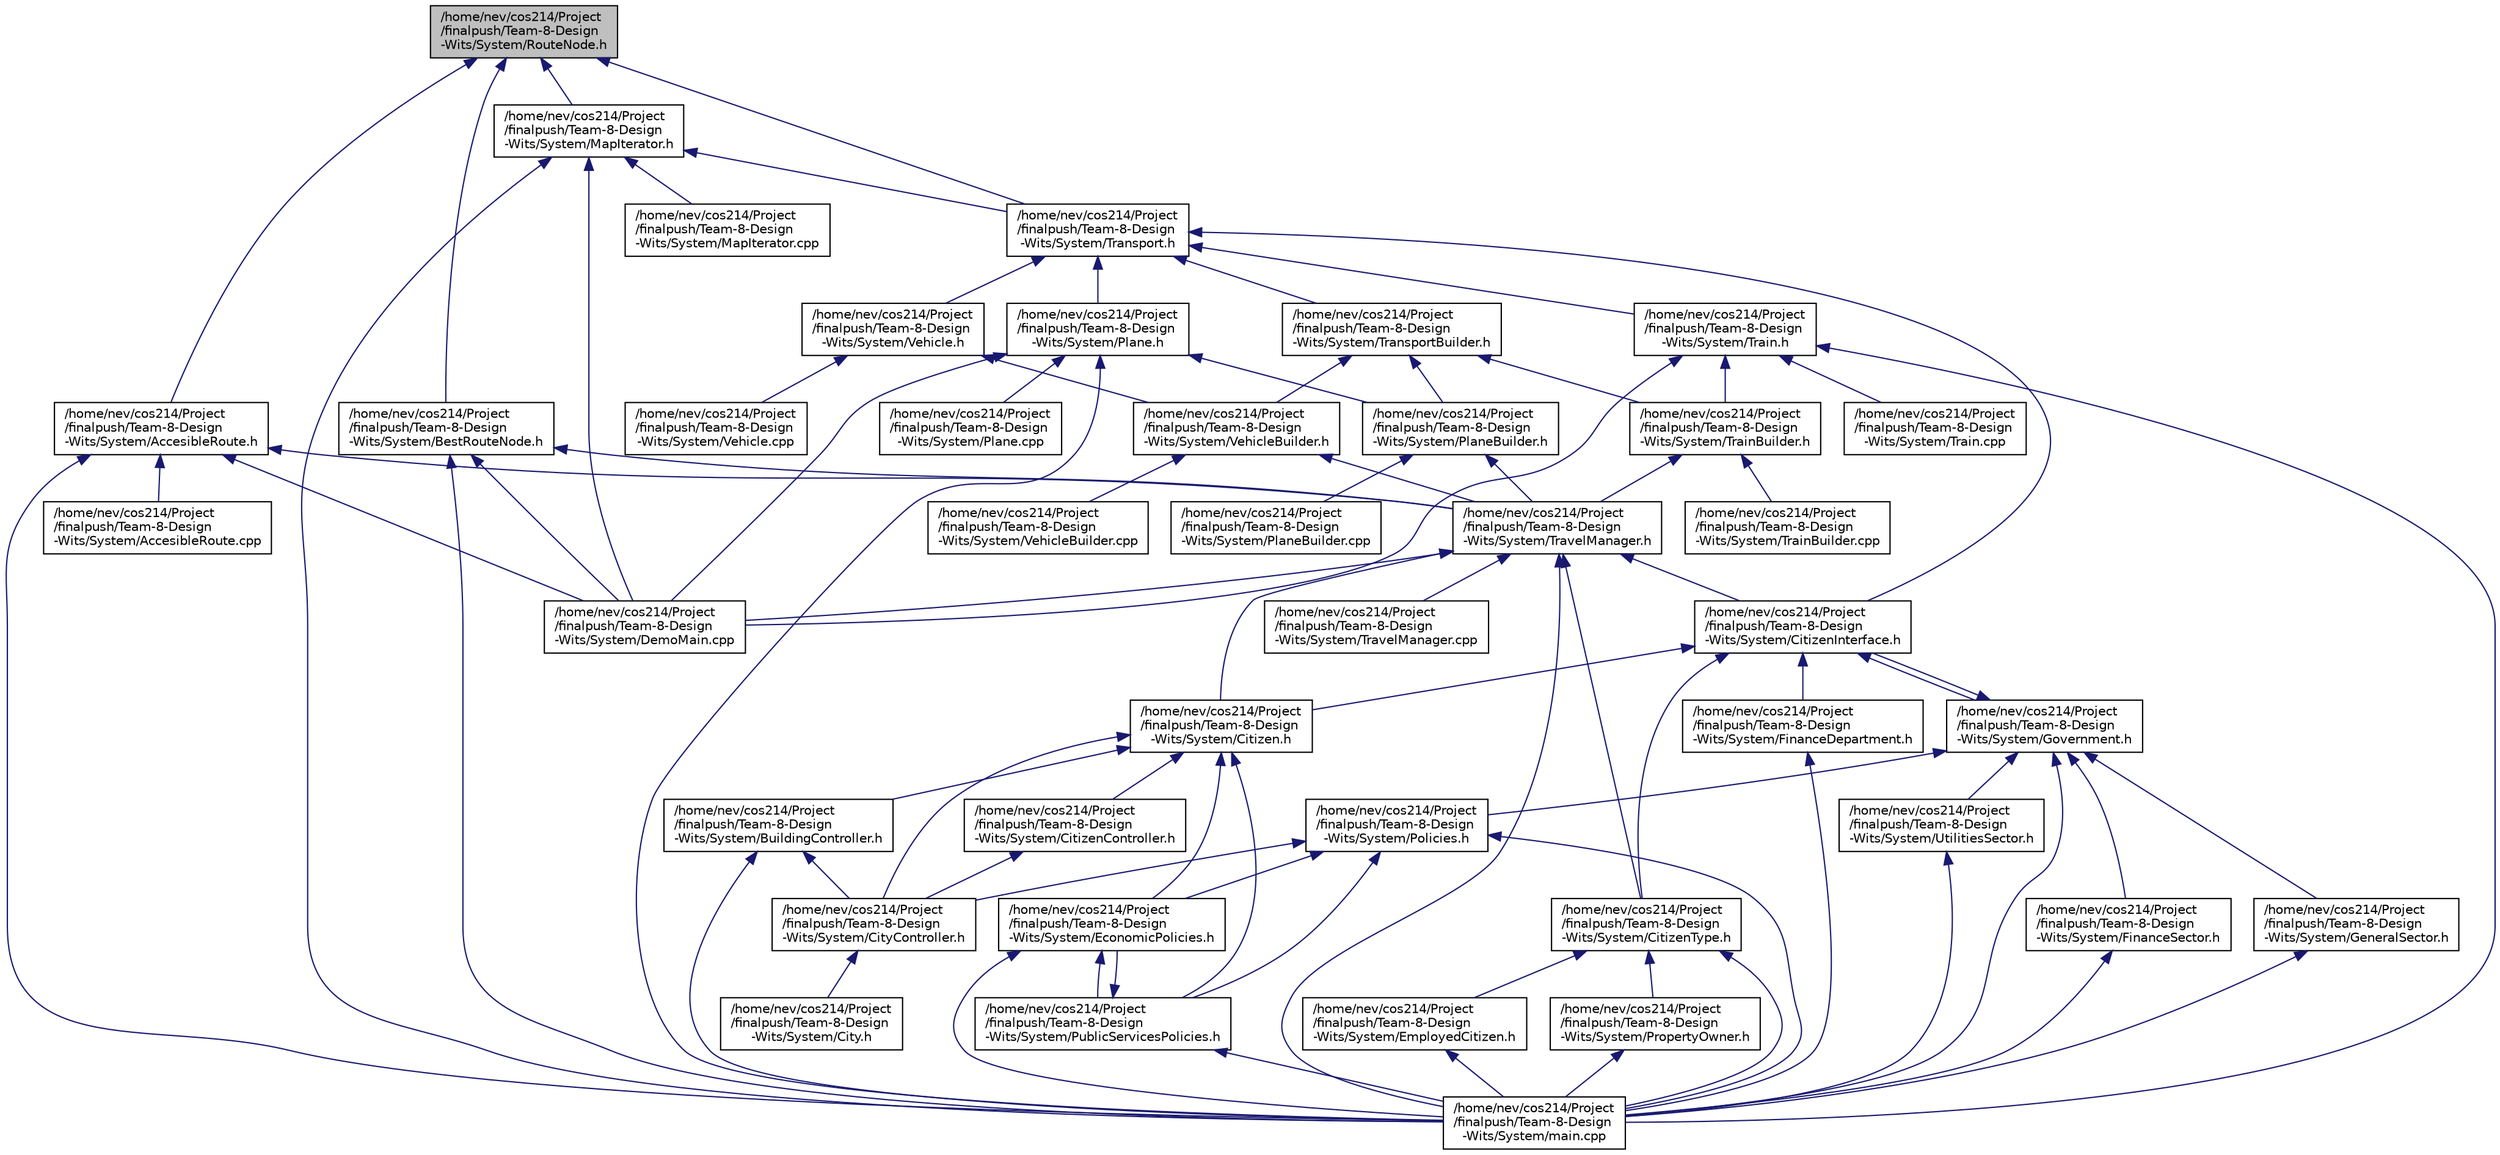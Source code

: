 digraph "/home/nev/cos214/Project/finalpush/Team-8-Design-Wits/System/RouteNode.h"
{
 // LATEX_PDF_SIZE
  edge [fontname="Helvetica",fontsize="10",labelfontname="Helvetica",labelfontsize="10"];
  node [fontname="Helvetica",fontsize="10",shape=record];
  Node1 [label="/home/nev/cos214/Project\l/finalpush/Team-8-Design\l-Wits/System/RouteNode.h",height=0.2,width=0.4,color="black", fillcolor="grey75", style="filled", fontcolor="black",tooltip="This file implements the RouteNode class."];
  Node1 -> Node2 [dir="back",color="midnightblue",fontsize="10",style="solid",fontname="Helvetica"];
  Node2 [label="/home/nev/cos214/Project\l/finalpush/Team-8-Design\l-Wits/System/AccesibleRoute.h",height=0.2,width=0.4,color="black", fillcolor="white", style="filled",URL="$AccesibleRoute_8h.html",tooltip="This is the AccesibleRoute class header file."];
  Node2 -> Node3 [dir="back",color="midnightblue",fontsize="10",style="solid",fontname="Helvetica"];
  Node3 [label="/home/nev/cos214/Project\l/finalpush/Team-8-Design\l-Wits/System/AccesibleRoute.cpp",height=0.2,width=0.4,color="black", fillcolor="white", style="filled",URL="$AccesibleRoute_8cpp.html",tooltip="This is the AccesibleRoute class implementation file A subclass of RouteNode."];
  Node2 -> Node4 [dir="back",color="midnightblue",fontsize="10",style="solid",fontname="Helvetica"];
  Node4 [label="/home/nev/cos214/Project\l/finalpush/Team-8-Design\l-Wits/System/DemoMain.cpp",height=0.2,width=0.4,color="black", fillcolor="white", style="filled",URL="$DemoMain_8cpp.html",tooltip="Unit Testing for the TravelManager class."];
  Node2 -> Node5 [dir="back",color="midnightblue",fontsize="10",style="solid",fontname="Helvetica"];
  Node5 [label="/home/nev/cos214/Project\l/finalpush/Team-8-Design\l-Wits/System/main.cpp",height=0.2,width=0.4,color="black", fillcolor="white", style="filled",URL="$main_8cpp.html",tooltip="Interactive City Builder Simulation."];
  Node2 -> Node6 [dir="back",color="midnightblue",fontsize="10",style="solid",fontname="Helvetica"];
  Node6 [label="/home/nev/cos214/Project\l/finalpush/Team-8-Design\l-Wits/System/TravelManager.h",height=0.2,width=0.4,color="black", fillcolor="white", style="filled",URL="$TravelManager_8h.html",tooltip="This file declares the TravelManager class."];
  Node6 -> Node7 [dir="back",color="midnightblue",fontsize="10",style="solid",fontname="Helvetica"];
  Node7 [label="/home/nev/cos214/Project\l/finalpush/Team-8-Design\l-Wits/System/Citizen.h",height=0.2,width=0.4,color="black", fillcolor="white", style="filled",URL="$Citizen_8h_source.html",tooltip=" "];
  Node7 -> Node8 [dir="back",color="midnightblue",fontsize="10",style="solid",fontname="Helvetica"];
  Node8 [label="/home/nev/cos214/Project\l/finalpush/Team-8-Design\l-Wits/System/BuildingController.h",height=0.2,width=0.4,color="black", fillcolor="white", style="filled",URL="$BuildingController_8h_source.html",tooltip=" "];
  Node8 -> Node9 [dir="back",color="midnightblue",fontsize="10",style="solid",fontname="Helvetica"];
  Node9 [label="/home/nev/cos214/Project\l/finalpush/Team-8-Design\l-Wits/System/CityController.h",height=0.2,width=0.4,color="black", fillcolor="white", style="filled",URL="$CityController_8h_source.html",tooltip=" "];
  Node9 -> Node10 [dir="back",color="midnightblue",fontsize="10",style="solid",fontname="Helvetica"];
  Node10 [label="/home/nev/cos214/Project\l/finalpush/Team-8-Design\l-Wits/System/City.h",height=0.2,width=0.4,color="black", fillcolor="white", style="filled",URL="$City_8h_source.html",tooltip=" "];
  Node8 -> Node5 [dir="back",color="midnightblue",fontsize="10",style="solid",fontname="Helvetica"];
  Node7 -> Node11 [dir="back",color="midnightblue",fontsize="10",style="solid",fontname="Helvetica"];
  Node11 [label="/home/nev/cos214/Project\l/finalpush/Team-8-Design\l-Wits/System/CitizenController.h",height=0.2,width=0.4,color="black", fillcolor="white", style="filled",URL="$CitizenController_8h_source.html",tooltip=" "];
  Node11 -> Node9 [dir="back",color="midnightblue",fontsize="10",style="solid",fontname="Helvetica"];
  Node7 -> Node9 [dir="back",color="midnightblue",fontsize="10",style="solid",fontname="Helvetica"];
  Node7 -> Node12 [dir="back",color="midnightblue",fontsize="10",style="solid",fontname="Helvetica"];
  Node12 [label="/home/nev/cos214/Project\l/finalpush/Team-8-Design\l-Wits/System/EconomicPolicies.h",height=0.2,width=0.4,color="black", fillcolor="white", style="filled",URL="$EconomicPolicies_8h.html",tooltip="Economic policy implementation class."];
  Node12 -> Node5 [dir="back",color="midnightblue",fontsize="10",style="solid",fontname="Helvetica"];
  Node12 -> Node13 [dir="back",color="midnightblue",fontsize="10",style="solid",fontname="Helvetica"];
  Node13 [label="/home/nev/cos214/Project\l/finalpush/Team-8-Design\l-Wits/System/PublicServicesPolicies.h",height=0.2,width=0.4,color="black", fillcolor="white", style="filled",URL="$PublicServicesPolicies_8h.html",tooltip="Public services policy implementation class."];
  Node13 -> Node12 [dir="back",color="midnightblue",fontsize="10",style="solid",fontname="Helvetica"];
  Node13 -> Node5 [dir="back",color="midnightblue",fontsize="10",style="solid",fontname="Helvetica"];
  Node7 -> Node13 [dir="back",color="midnightblue",fontsize="10",style="solid",fontname="Helvetica"];
  Node6 -> Node14 [dir="back",color="midnightblue",fontsize="10",style="solid",fontname="Helvetica"];
  Node14 [label="/home/nev/cos214/Project\l/finalpush/Team-8-Design\l-Wits/System/CitizenInterface.h",height=0.2,width=0.4,color="black", fillcolor="white", style="filled",URL="$CitizenInterface_8h_source.html",tooltip=" "];
  Node14 -> Node7 [dir="back",color="midnightblue",fontsize="10",style="solid",fontname="Helvetica"];
  Node14 -> Node15 [dir="back",color="midnightblue",fontsize="10",style="solid",fontname="Helvetica"];
  Node15 [label="/home/nev/cos214/Project\l/finalpush/Team-8-Design\l-Wits/System/CitizenType.h",height=0.2,width=0.4,color="black", fillcolor="white", style="filled",URL="$CitizenType_8h_source.html",tooltip=" "];
  Node15 -> Node16 [dir="back",color="midnightblue",fontsize="10",style="solid",fontname="Helvetica"];
  Node16 [label="/home/nev/cos214/Project\l/finalpush/Team-8-Design\l-Wits/System/EmployedCitizen.h",height=0.2,width=0.4,color="black", fillcolor="white", style="filled",URL="$EmployedCitizen_8h_source.html",tooltip=" "];
  Node16 -> Node5 [dir="back",color="midnightblue",fontsize="10",style="solid",fontname="Helvetica"];
  Node15 -> Node5 [dir="back",color="midnightblue",fontsize="10",style="solid",fontname="Helvetica"];
  Node15 -> Node17 [dir="back",color="midnightblue",fontsize="10",style="solid",fontname="Helvetica"];
  Node17 [label="/home/nev/cos214/Project\l/finalpush/Team-8-Design\l-Wits/System/PropertyOwner.h",height=0.2,width=0.4,color="black", fillcolor="white", style="filled",URL="$PropertyOwner_8h_source.html",tooltip=" "];
  Node17 -> Node5 [dir="back",color="midnightblue",fontsize="10",style="solid",fontname="Helvetica"];
  Node14 -> Node18 [dir="back",color="midnightblue",fontsize="10",style="solid",fontname="Helvetica"];
  Node18 [label="/home/nev/cos214/Project\l/finalpush/Team-8-Design\l-Wits/System/FinanceDepartment.h",height=0.2,width=0.4,color="black", fillcolor="white", style="filled",URL="$FinanceDepartment_8h.html",tooltip="Header file for the FinanceDepartment class implementing the Facade design pattern."];
  Node18 -> Node5 [dir="back",color="midnightblue",fontsize="10",style="solid",fontname="Helvetica"];
  Node14 -> Node19 [dir="back",color="midnightblue",fontsize="10",style="solid",fontname="Helvetica"];
  Node19 [label="/home/nev/cos214/Project\l/finalpush/Team-8-Design\l-Wits/System/Government.h",height=0.2,width=0.4,color="black", fillcolor="white", style="filled",URL="$Government_8h.html",tooltip="Government class header implementing Observer and Command patterns."];
  Node19 -> Node14 [dir="back",color="midnightblue",fontsize="10",style="solid",fontname="Helvetica"];
  Node19 -> Node20 [dir="back",color="midnightblue",fontsize="10",style="solid",fontname="Helvetica"];
  Node20 [label="/home/nev/cos214/Project\l/finalpush/Team-8-Design\l-Wits/System/FinanceSector.h",height=0.2,width=0.4,color="black", fillcolor="white", style="filled",URL="$FinanceSector_8h.html",tooltip="Finance Sector class header."];
  Node20 -> Node5 [dir="back",color="midnightblue",fontsize="10",style="solid",fontname="Helvetica"];
  Node19 -> Node21 [dir="back",color="midnightblue",fontsize="10",style="solid",fontname="Helvetica"];
  Node21 [label="/home/nev/cos214/Project\l/finalpush/Team-8-Design\l-Wits/System/GeneralSector.h",height=0.2,width=0.4,color="black", fillcolor="white", style="filled",URL="$GeneralSector_8h.html",tooltip="General Sector class header."];
  Node21 -> Node5 [dir="back",color="midnightblue",fontsize="10",style="solid",fontname="Helvetica"];
  Node19 -> Node5 [dir="back",color="midnightblue",fontsize="10",style="solid",fontname="Helvetica"];
  Node19 -> Node22 [dir="back",color="midnightblue",fontsize="10",style="solid",fontname="Helvetica"];
  Node22 [label="/home/nev/cos214/Project\l/finalpush/Team-8-Design\l-Wits/System/Policies.h",height=0.2,width=0.4,color="black", fillcolor="white", style="filled",URL="$Policies_8h.html",tooltip="Abstract base class for policy commands implementing Command pattern."];
  Node22 -> Node9 [dir="back",color="midnightblue",fontsize="10",style="solid",fontname="Helvetica"];
  Node22 -> Node12 [dir="back",color="midnightblue",fontsize="10",style="solid",fontname="Helvetica"];
  Node22 -> Node5 [dir="back",color="midnightblue",fontsize="10",style="solid",fontname="Helvetica"];
  Node22 -> Node13 [dir="back",color="midnightblue",fontsize="10",style="solid",fontname="Helvetica"];
  Node19 -> Node23 [dir="back",color="midnightblue",fontsize="10",style="solid",fontname="Helvetica"];
  Node23 [label="/home/nev/cos214/Project\l/finalpush/Team-8-Design\l-Wits/System/UtilitiesSector.h",height=0.2,width=0.4,color="black", fillcolor="white", style="filled",URL="$UtilitiesSector_8h.html",tooltip="Utilities Sector class header."];
  Node23 -> Node5 [dir="back",color="midnightblue",fontsize="10",style="solid",fontname="Helvetica"];
  Node6 -> Node15 [dir="back",color="midnightblue",fontsize="10",style="solid",fontname="Helvetica"];
  Node6 -> Node4 [dir="back",color="midnightblue",fontsize="10",style="solid",fontname="Helvetica"];
  Node6 -> Node5 [dir="back",color="midnightblue",fontsize="10",style="solid",fontname="Helvetica"];
  Node6 -> Node24 [dir="back",color="midnightblue",fontsize="10",style="solid",fontname="Helvetica"];
  Node24 [label="/home/nev/cos214/Project\l/finalpush/Team-8-Design\l-Wits/System/TravelManager.cpp",height=0.2,width=0.4,color="black", fillcolor="white", style="filled",URL="$TravelManager_8cpp.html",tooltip="This file implements the TravelManager class."];
  Node1 -> Node25 [dir="back",color="midnightblue",fontsize="10",style="solid",fontname="Helvetica"];
  Node25 [label="/home/nev/cos214/Project\l/finalpush/Team-8-Design\l-Wits/System/BestRouteNode.h",height=0.2,width=0.4,color="black", fillcolor="white", style="filled",URL="$BestRouteNode_8h_source.html",tooltip=" "];
  Node25 -> Node4 [dir="back",color="midnightblue",fontsize="10",style="solid",fontname="Helvetica"];
  Node25 -> Node5 [dir="back",color="midnightblue",fontsize="10",style="solid",fontname="Helvetica"];
  Node25 -> Node6 [dir="back",color="midnightblue",fontsize="10",style="solid",fontname="Helvetica"];
  Node1 -> Node26 [dir="back",color="midnightblue",fontsize="10",style="solid",fontname="Helvetica"];
  Node26 [label="/home/nev/cos214/Project\l/finalpush/Team-8-Design\l-Wits/System/MapIterator.h",height=0.2,width=0.4,color="black", fillcolor="white", style="filled",URL="$MapIterator_8h.html",tooltip="This file implements the MapIterator class."];
  Node26 -> Node4 [dir="back",color="midnightblue",fontsize="10",style="solid",fontname="Helvetica"];
  Node26 -> Node5 [dir="back",color="midnightblue",fontsize="10",style="solid",fontname="Helvetica"];
  Node26 -> Node27 [dir="back",color="midnightblue",fontsize="10",style="solid",fontname="Helvetica"];
  Node27 [label="/home/nev/cos214/Project\l/finalpush/Team-8-Design\l-Wits/System/MapIterator.cpp",height=0.2,width=0.4,color="black", fillcolor="white", style="filled",URL="$MapIterator_8cpp.html",tooltip="This file implements the MapIterator class."];
  Node26 -> Node28 [dir="back",color="midnightblue",fontsize="10",style="solid",fontname="Helvetica"];
  Node28 [label="/home/nev/cos214/Project\l/finalpush/Team-8-Design\l-Wits/System/Transport.h",height=0.2,width=0.4,color="black", fillcolor="white", style="filled",URL="$Transport_8h.html",tooltip="This file declares the Transport class interface."];
  Node28 -> Node14 [dir="back",color="midnightblue",fontsize="10",style="solid",fontname="Helvetica"];
  Node28 -> Node29 [dir="back",color="midnightblue",fontsize="10",style="solid",fontname="Helvetica"];
  Node29 [label="/home/nev/cos214/Project\l/finalpush/Team-8-Design\l-Wits/System/Plane.h",height=0.2,width=0.4,color="black", fillcolor="white", style="filled",URL="$Plane_8h.html",tooltip="This file implements the Plane class."];
  Node29 -> Node4 [dir="back",color="midnightblue",fontsize="10",style="solid",fontname="Helvetica"];
  Node29 -> Node5 [dir="back",color="midnightblue",fontsize="10",style="solid",fontname="Helvetica"];
  Node29 -> Node30 [dir="back",color="midnightblue",fontsize="10",style="solid",fontname="Helvetica"];
  Node30 [label="/home/nev/cos214/Project\l/finalpush/Team-8-Design\l-Wits/System/Plane.cpp",height=0.2,width=0.4,color="black", fillcolor="white", style="filled",URL="$Plane_8cpp.html",tooltip="This file implements the Plane class."];
  Node29 -> Node31 [dir="back",color="midnightblue",fontsize="10",style="solid",fontname="Helvetica"];
  Node31 [label="/home/nev/cos214/Project\l/finalpush/Team-8-Design\l-Wits/System/PlaneBuilder.h",height=0.2,width=0.4,color="black", fillcolor="white", style="filled",URL="$PlaneBuilder_8h.html",tooltip="This file implements the PlaneBuilder class."];
  Node31 -> Node32 [dir="back",color="midnightblue",fontsize="10",style="solid",fontname="Helvetica"];
  Node32 [label="/home/nev/cos214/Project\l/finalpush/Team-8-Design\l-Wits/System/PlaneBuilder.cpp",height=0.2,width=0.4,color="black", fillcolor="white", style="filled",URL="$PlaneBuilder_8cpp.html",tooltip="This file implements the PlaneBuilder class."];
  Node31 -> Node6 [dir="back",color="midnightblue",fontsize="10",style="solid",fontname="Helvetica"];
  Node28 -> Node33 [dir="back",color="midnightblue",fontsize="10",style="solid",fontname="Helvetica"];
  Node33 [label="/home/nev/cos214/Project\l/finalpush/Team-8-Design\l-Wits/System/Train.h",height=0.2,width=0.4,color="black", fillcolor="white", style="filled",URL="$Train_8h.html",tooltip="This file implements the Train class."];
  Node33 -> Node4 [dir="back",color="midnightblue",fontsize="10",style="solid",fontname="Helvetica"];
  Node33 -> Node5 [dir="back",color="midnightblue",fontsize="10",style="solid",fontname="Helvetica"];
  Node33 -> Node34 [dir="back",color="midnightblue",fontsize="10",style="solid",fontname="Helvetica"];
  Node34 [label="/home/nev/cos214/Project\l/finalpush/Team-8-Design\l-Wits/System/Train.cpp",height=0.2,width=0.4,color="black", fillcolor="white", style="filled",URL="$Train_8cpp.html",tooltip="This file implements the Train class."];
  Node33 -> Node35 [dir="back",color="midnightblue",fontsize="10",style="solid",fontname="Helvetica"];
  Node35 [label="/home/nev/cos214/Project\l/finalpush/Team-8-Design\l-Wits/System/TrainBuilder.h",height=0.2,width=0.4,color="black", fillcolor="white", style="filled",URL="$TrainBuilder_8h.html",tooltip="This file declares the TrainBuilder class."];
  Node35 -> Node36 [dir="back",color="midnightblue",fontsize="10",style="solid",fontname="Helvetica"];
  Node36 [label="/home/nev/cos214/Project\l/finalpush/Team-8-Design\l-Wits/System/TrainBuilder.cpp",height=0.2,width=0.4,color="black", fillcolor="white", style="filled",URL="$TrainBuilder_8cpp.html",tooltip="This file implements the TrainBuilder class."];
  Node35 -> Node6 [dir="back",color="midnightblue",fontsize="10",style="solid",fontname="Helvetica"];
  Node28 -> Node37 [dir="back",color="midnightblue",fontsize="10",style="solid",fontname="Helvetica"];
  Node37 [label="/home/nev/cos214/Project\l/finalpush/Team-8-Design\l-Wits/System/TransportBuilder.h",height=0.2,width=0.4,color="black", fillcolor="white", style="filled",URL="$TransportBuilder_8h.html",tooltip="This file declares the TransportBuilder class interface."];
  Node37 -> Node31 [dir="back",color="midnightblue",fontsize="10",style="solid",fontname="Helvetica"];
  Node37 -> Node35 [dir="back",color="midnightblue",fontsize="10",style="solid",fontname="Helvetica"];
  Node37 -> Node38 [dir="back",color="midnightblue",fontsize="10",style="solid",fontname="Helvetica"];
  Node38 [label="/home/nev/cos214/Project\l/finalpush/Team-8-Design\l-Wits/System/VehicleBuilder.h",height=0.2,width=0.4,color="black", fillcolor="white", style="filled",URL="$VehicleBuilder_8h.html",tooltip="This file declares the VehicleBuilder class."];
  Node38 -> Node6 [dir="back",color="midnightblue",fontsize="10",style="solid",fontname="Helvetica"];
  Node38 -> Node39 [dir="back",color="midnightblue",fontsize="10",style="solid",fontname="Helvetica"];
  Node39 [label="/home/nev/cos214/Project\l/finalpush/Team-8-Design\l-Wits/System/VehicleBuilder.cpp",height=0.2,width=0.4,color="black", fillcolor="white", style="filled",URL="$VehicleBuilder_8cpp.html",tooltip="This file implements the VehicleBuilder class."];
  Node28 -> Node40 [dir="back",color="midnightblue",fontsize="10",style="solid",fontname="Helvetica"];
  Node40 [label="/home/nev/cos214/Project\l/finalpush/Team-8-Design\l-Wits/System/Vehicle.h",height=0.2,width=0.4,color="black", fillcolor="white", style="filled",URL="$Vehicle_8h.html",tooltip="This file declares the Vehicle class."];
  Node40 -> Node41 [dir="back",color="midnightblue",fontsize="10",style="solid",fontname="Helvetica"];
  Node41 [label="/home/nev/cos214/Project\l/finalpush/Team-8-Design\l-Wits/System/Vehicle.cpp",height=0.2,width=0.4,color="black", fillcolor="white", style="filled",URL="$Vehicle_8cpp.html",tooltip="This file implements the Vehicle class."];
  Node40 -> Node38 [dir="back",color="midnightblue",fontsize="10",style="solid",fontname="Helvetica"];
  Node1 -> Node28 [dir="back",color="midnightblue",fontsize="10",style="solid",fontname="Helvetica"];
}
